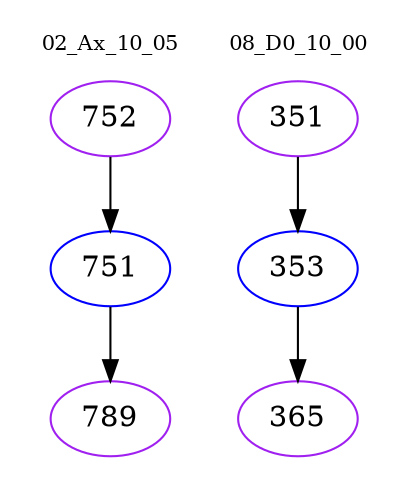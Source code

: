digraph{
subgraph cluster_0 {
color = white
label = "02_Ax_10_05";
fontsize=10;
T0_752 [label="752", color="purple"]
T0_752 -> T0_751 [color="black"]
T0_751 [label="751", color="blue"]
T0_751 -> T0_789 [color="black"]
T0_789 [label="789", color="purple"]
}
subgraph cluster_1 {
color = white
label = "08_D0_10_00";
fontsize=10;
T1_351 [label="351", color="purple"]
T1_351 -> T1_353 [color="black"]
T1_353 [label="353", color="blue"]
T1_353 -> T1_365 [color="black"]
T1_365 [label="365", color="purple"]
}
}
